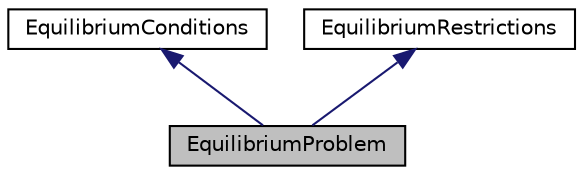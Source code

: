 digraph "EquilibriumProblem"
{
 // INTERACTIVE_SVG=YES
 // LATEX_PDF_SIZE
  bgcolor="transparent";
  edge [fontname="Helvetica",fontsize="10",labelfontname="Helvetica",labelfontsize="10"];
  node [fontname="Helvetica",fontsize="10",shape=record];
  Node1 [label="EquilibriumProblem",height=0.2,width=0.4,color="black", fillcolor="grey75", style="filled", fontcolor="black",tooltip="The class used to define chemical equilibrium problems."];
  Node2 -> Node1 [dir="back",color="midnightblue",fontsize="10",style="solid",fontname="Helvetica"];
  Node2 [label="EquilibriumConditions",height=0.2,width=0.4,color="black",URL="$class_reaktoro_1_1_equilibrium_conditions.html",tooltip="The class used to define conditions to be satisfied at chemical equilibrium."];
  Node3 -> Node1 [dir="back",color="midnightblue",fontsize="10",style="solid",fontname="Helvetica"];
  Node3 [label="EquilibriumRestrictions",height=0.2,width=0.4,color="black",URL="$class_reaktoro_1_1_equilibrium_restrictions.html",tooltip="The class used to define reactivity restrictions in a chemical equilibrium calculation."];
}
